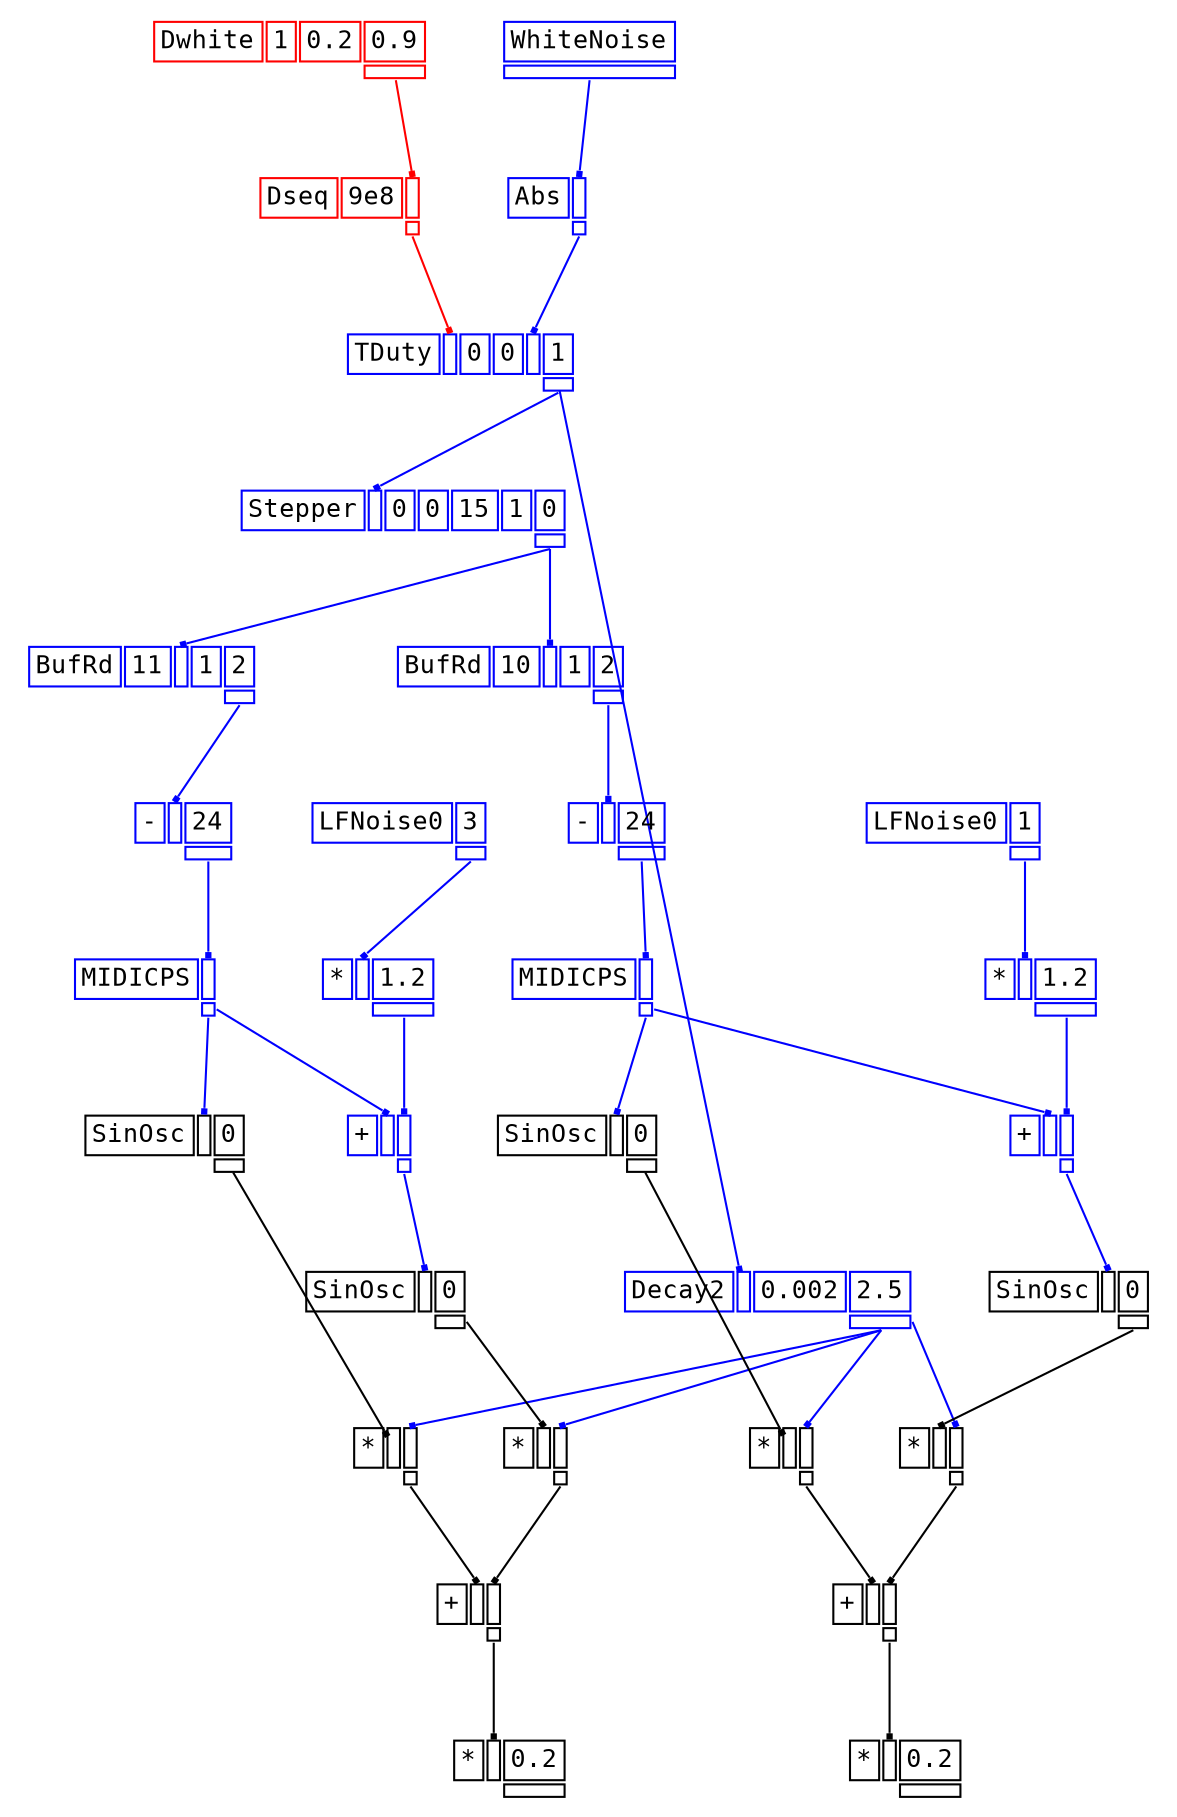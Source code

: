 digraph Anonymous {
graph [splines=false];
node [fontsize=12,fontname="Courier"];
edge [arrowhead=box,arrowsize=0.25];
u_5 [shape="plaintext",color="red",label=<<TABLE BORDER="0" CELLBORDER="1"><TR><TD>Dwhite</TD><TD>1</TD><TD>0.2</TD><TD>0.9</TD></TR><TR><TD BORDER="0"></TD><TD BORDER="0"></TD><TD BORDER="0"></TD><TD PORT="o_0"></TD></TR></TABLE>>];
u_6 [shape="plaintext",color="red",label=<<TABLE BORDER="0" CELLBORDER="1"><TR><TD>Dseq</TD><TD>9e8</TD><TD PORT="i_1"></TD></TR><TR><TD BORDER="0"></TD><TD BORDER="0"></TD><TD PORT="o_0"></TD></TR></TABLE>>];
u_8 [shape="plaintext",color="blue",label=<<TABLE BORDER="0" CELLBORDER="1"><TR><TD>WhiteNoise</TD></TR><TR><TD PORT="o_0"></TD></TR></TABLE>>];
u_9 [shape="plaintext",color="blue",label=<<TABLE BORDER="0" CELLBORDER="1"><TR><TD>Abs</TD><TD PORT="i_0"></TD></TR><TR><TD BORDER="0"></TD><TD PORT="o_0"></TD></TR></TABLE>>];
u_10 [shape="plaintext",color="blue",label=<<TABLE BORDER="0" CELLBORDER="1"><TR><TD>TDuty</TD><TD PORT="i_0"></TD><TD>0</TD><TD>0</TD><TD PORT="i_3"></TD><TD>1</TD></TR><TR><TD BORDER="0"></TD><TD BORDER="0"></TD><TD BORDER="0"></TD><TD BORDER="0"></TD><TD BORDER="0"></TD><TD PORT="o_0"></TD></TR></TABLE>>];
u_12 [shape="plaintext",color="blue",label=<<TABLE BORDER="0" CELLBORDER="1"><TR><TD>Stepper</TD><TD PORT="i_0"></TD><TD>0</TD><TD>0</TD><TD>15</TD><TD>1</TD><TD>0</TD></TR><TR><TD BORDER="0"></TD><TD BORDER="0"></TD><TD BORDER="0"></TD><TD BORDER="0"></TD><TD BORDER="0"></TD><TD BORDER="0"></TD><TD PORT="o_0"></TD></TR></TABLE>>];
u_14 [shape="plaintext",color="blue",label=<<TABLE BORDER="0" CELLBORDER="1"><TR><TD>BufRd</TD><TD>11</TD><TD PORT="i_1"></TD><TD>1</TD><TD>2</TD></TR><TR><TD BORDER="0"></TD><TD BORDER="0"></TD><TD BORDER="0"></TD><TD BORDER="0"></TD><TD PORT="o_0"></TD></TR></TABLE>>];
u_16 [shape="plaintext",color="blue",label=<<TABLE BORDER="0" CELLBORDER="1"><TR><TD>-</TD><TD PORT="i_0"></TD><TD>24</TD></TR><TR><TD BORDER="0"></TD><TD BORDER="0"></TD><TD PORT="o_0"></TD></TR></TABLE>>];
u_17 [shape="plaintext",color="blue",label=<<TABLE BORDER="0" CELLBORDER="1"><TR><TD>MIDICPS</TD><TD PORT="i_0"></TD></TR><TR><TD BORDER="0"></TD><TD PORT="o_0"></TD></TR></TABLE>>];
u_18 [shape="plaintext",color="black",label=<<TABLE BORDER="0" CELLBORDER="1"><TR><TD>SinOsc</TD><TD PORT="i_0"></TD><TD>0</TD></TR><TR><TD BORDER="0"></TD><TD BORDER="0"></TD><TD PORT="o_0"></TD></TR></TABLE>>];
u_21 [shape="plaintext",color="blue",label=<<TABLE BORDER="0" CELLBORDER="1"><TR><TD>Decay2</TD><TD PORT="i_0"></TD><TD>0.002</TD><TD>2.5</TD></TR><TR><TD BORDER="0"></TD><TD BORDER="0"></TD><TD BORDER="0"></TD><TD PORT="o_0"></TD></TR></TABLE>>];
u_22 [shape="plaintext",color="black",label=<<TABLE BORDER="0" CELLBORDER="1"><TR><TD>*</TD><TD PORT="i_0"></TD><TD PORT="i_1"></TD></TR><TR><TD BORDER="0"></TD><TD BORDER="0"></TD><TD PORT="o_0"></TD></TR></TABLE>>];
u_24 [shape="plaintext",color="blue",label=<<TABLE BORDER="0" CELLBORDER="1"><TR><TD>LFNoise0</TD><TD>3</TD></TR><TR><TD BORDER="0"></TD><TD PORT="o_0"></TD></TR></TABLE>>];
u_26 [shape="plaintext",color="blue",label=<<TABLE BORDER="0" CELLBORDER="1"><TR><TD>*</TD><TD PORT="i_0"></TD><TD>1.2</TD></TR><TR><TD BORDER="0"></TD><TD BORDER="0"></TD><TD PORT="o_0"></TD></TR></TABLE>>];
u_27 [shape="plaintext",color="blue",label=<<TABLE BORDER="0" CELLBORDER="1"><TR><TD>+</TD><TD PORT="i_0"></TD><TD PORT="i_1"></TD></TR><TR><TD BORDER="0"></TD><TD BORDER="0"></TD><TD PORT="o_0"></TD></TR></TABLE>>];
u_28 [shape="plaintext",color="black",label=<<TABLE BORDER="0" CELLBORDER="1"><TR><TD>SinOsc</TD><TD PORT="i_0"></TD><TD>0</TD></TR><TR><TD BORDER="0"></TD><TD BORDER="0"></TD><TD PORT="o_0"></TD></TR></TABLE>>];
u_29 [shape="plaintext",color="black",label=<<TABLE BORDER="0" CELLBORDER="1"><TR><TD>*</TD><TD PORT="i_0"></TD><TD PORT="i_1"></TD></TR><TR><TD BORDER="0"></TD><TD BORDER="0"></TD><TD PORT="o_0"></TD></TR></TABLE>>];
u_30 [shape="plaintext",color="black",label=<<TABLE BORDER="0" CELLBORDER="1"><TR><TD>+</TD><TD PORT="i_0"></TD><TD PORT="i_1"></TD></TR><TR><TD BORDER="0"></TD><TD BORDER="0"></TD><TD PORT="o_0"></TD></TR></TABLE>>];
u_31 [shape="plaintext",color="black",label=<<TABLE BORDER="0" CELLBORDER="1"><TR><TD>*</TD><TD PORT="i_0"></TD><TD>0.2</TD></TR><TR><TD BORDER="0"></TD><TD BORDER="0"></TD><TD PORT="o_0"></TD></TR></TABLE>>];
u_33 [shape="plaintext",color="blue",label=<<TABLE BORDER="0" CELLBORDER="1"><TR><TD>BufRd</TD><TD>10</TD><TD PORT="i_1"></TD><TD>1</TD><TD>2</TD></TR><TR><TD BORDER="0"></TD><TD BORDER="0"></TD><TD BORDER="0"></TD><TD BORDER="0"></TD><TD PORT="o_0"></TD></TR></TABLE>>];
u_34 [shape="plaintext",color="blue",label=<<TABLE BORDER="0" CELLBORDER="1"><TR><TD>-</TD><TD PORT="i_0"></TD><TD>24</TD></TR><TR><TD BORDER="0"></TD><TD BORDER="0"></TD><TD PORT="o_0"></TD></TR></TABLE>>];
u_35 [shape="plaintext",color="blue",label=<<TABLE BORDER="0" CELLBORDER="1"><TR><TD>MIDICPS</TD><TD PORT="i_0"></TD></TR><TR><TD BORDER="0"></TD><TD PORT="o_0"></TD></TR></TABLE>>];
u_36 [shape="plaintext",color="black",label=<<TABLE BORDER="0" CELLBORDER="1"><TR><TD>SinOsc</TD><TD PORT="i_0"></TD><TD>0</TD></TR><TR><TD BORDER="0"></TD><TD BORDER="0"></TD><TD PORT="o_0"></TD></TR></TABLE>>];
u_37 [shape="plaintext",color="black",label=<<TABLE BORDER="0" CELLBORDER="1"><TR><TD>*</TD><TD PORT="i_0"></TD><TD PORT="i_1"></TD></TR><TR><TD BORDER="0"></TD><TD BORDER="0"></TD><TD PORT="o_0"></TD></TR></TABLE>>];
u_38 [shape="plaintext",color="blue",label=<<TABLE BORDER="0" CELLBORDER="1"><TR><TD>LFNoise0</TD><TD>1</TD></TR><TR><TD BORDER="0"></TD><TD PORT="o_0"></TD></TR></TABLE>>];
u_39 [shape="plaintext",color="blue",label=<<TABLE BORDER="0" CELLBORDER="1"><TR><TD>*</TD><TD PORT="i_0"></TD><TD>1.2</TD></TR><TR><TD BORDER="0"></TD><TD BORDER="0"></TD><TD PORT="o_0"></TD></TR></TABLE>>];
u_40 [shape="plaintext",color="blue",label=<<TABLE BORDER="0" CELLBORDER="1"><TR><TD>+</TD><TD PORT="i_0"></TD><TD PORT="i_1"></TD></TR><TR><TD BORDER="0"></TD><TD BORDER="0"></TD><TD PORT="o_0"></TD></TR></TABLE>>];
u_41 [shape="plaintext",color="black",label=<<TABLE BORDER="0" CELLBORDER="1"><TR><TD>SinOsc</TD><TD PORT="i_0"></TD><TD>0</TD></TR><TR><TD BORDER="0"></TD><TD BORDER="0"></TD><TD PORT="o_0"></TD></TR></TABLE>>];
u_42 [shape="plaintext",color="black",label=<<TABLE BORDER="0" CELLBORDER="1"><TR><TD>*</TD><TD PORT="i_0"></TD><TD PORT="i_1"></TD></TR><TR><TD BORDER="0"></TD><TD BORDER="0"></TD><TD PORT="o_0"></TD></TR></TABLE>>];
u_43 [shape="plaintext",color="black",label=<<TABLE BORDER="0" CELLBORDER="1"><TR><TD>+</TD><TD PORT="i_0"></TD><TD PORT="i_1"></TD></TR><TR><TD BORDER="0"></TD><TD BORDER="0"></TD><TD PORT="o_0"></TD></TR></TABLE>>];
u_44 [shape="plaintext",color="black",label=<<TABLE BORDER="0" CELLBORDER="1"><TR><TD>*</TD><TD PORT="i_0"></TD><TD>0.2</TD></TR><TR><TD BORDER="0"></TD><TD BORDER="0"></TD><TD PORT="o_0"></TD></TR></TABLE>>];
u_5:o_0 -> u_6:i_1 [color=red];
u_8:o_0 -> u_9:i_0 [color=blue];
u_6:o_0 -> u_10:i_0 [color=red];
u_9:o_0 -> u_10:i_3 [color=blue];
u_10:o_0 -> u_12:i_0 [color=blue];
u_12:o_0 -> u_14:i_1 [color=blue];
u_14:o_0 -> u_16:i_0 [color=blue];
u_16:o_0 -> u_17:i_0 [color=blue];
u_17:o_0 -> u_18:i_0 [color=blue];
u_10:o_0 -> u_21:i_0 [color=blue];
u_18:o_0 -> u_22:i_0 [color=black];
u_21:o_0 -> u_22:i_1 [color=blue];
u_24:o_0 -> u_26:i_0 [color=blue];
u_17:o_0 -> u_27:i_0 [color=blue];
u_26:o_0 -> u_27:i_1 [color=blue];
u_27:o_0 -> u_28:i_0 [color=blue];
u_28:o_0 -> u_29:i_0 [color=black];
u_21:o_0 -> u_29:i_1 [color=blue];
u_22:o_0 -> u_30:i_0 [color=black];
u_29:o_0 -> u_30:i_1 [color=black];
u_30:o_0 -> u_31:i_0 [color=black];
u_12:o_0 -> u_33:i_1 [color=blue];
u_33:o_0 -> u_34:i_0 [color=blue];
u_34:o_0 -> u_35:i_0 [color=blue];
u_35:o_0 -> u_36:i_0 [color=blue];
u_36:o_0 -> u_37:i_0 [color=black];
u_21:o_0 -> u_37:i_1 [color=blue];
u_38:o_0 -> u_39:i_0 [color=blue];
u_35:o_0 -> u_40:i_0 [color=blue];
u_39:o_0 -> u_40:i_1 [color=blue];
u_40:o_0 -> u_41:i_0 [color=blue];
u_41:o_0 -> u_42:i_0 [color=black];
u_21:o_0 -> u_42:i_1 [color=blue];
u_37:o_0 -> u_43:i_0 [color=black];
u_42:o_0 -> u_43:i_1 [color=black];
u_43:o_0 -> u_44:i_0 [color=black];
}
